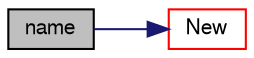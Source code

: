 digraph "name"
{
  bgcolor="transparent";
  edge [fontname="FreeSans",fontsize="10",labelfontname="FreeSans",labelfontsize="10"];
  node [fontname="FreeSans",fontsize="10",shape=record];
  rankdir="LR";
  Node323 [label="name",height=0.2,width=0.4,color="black", fillcolor="grey75", style="filled", fontcolor="black"];
  Node323 -> Node324 [color="midnightblue",fontsize="10",style="solid",fontname="FreeSans"];
  Node324 [label="New",height=0.2,width=0.4,color="red",URL="$a23490.html#ae556255d53d2ffe84e154d1205a2f7a5",tooltip="Return a reference to the selected fvOption model. "];
}

